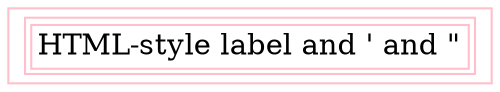 digraph Perl
{
graph [ rankdir="TB" ]
node [ shape="oval" ]
edge [ color="grey" ]
"node.1" [ color="pink" label=<<table border='1'><tr><td>HTML-style label and ' and "</td></tr></table>> shape="rectangle" ]
}
